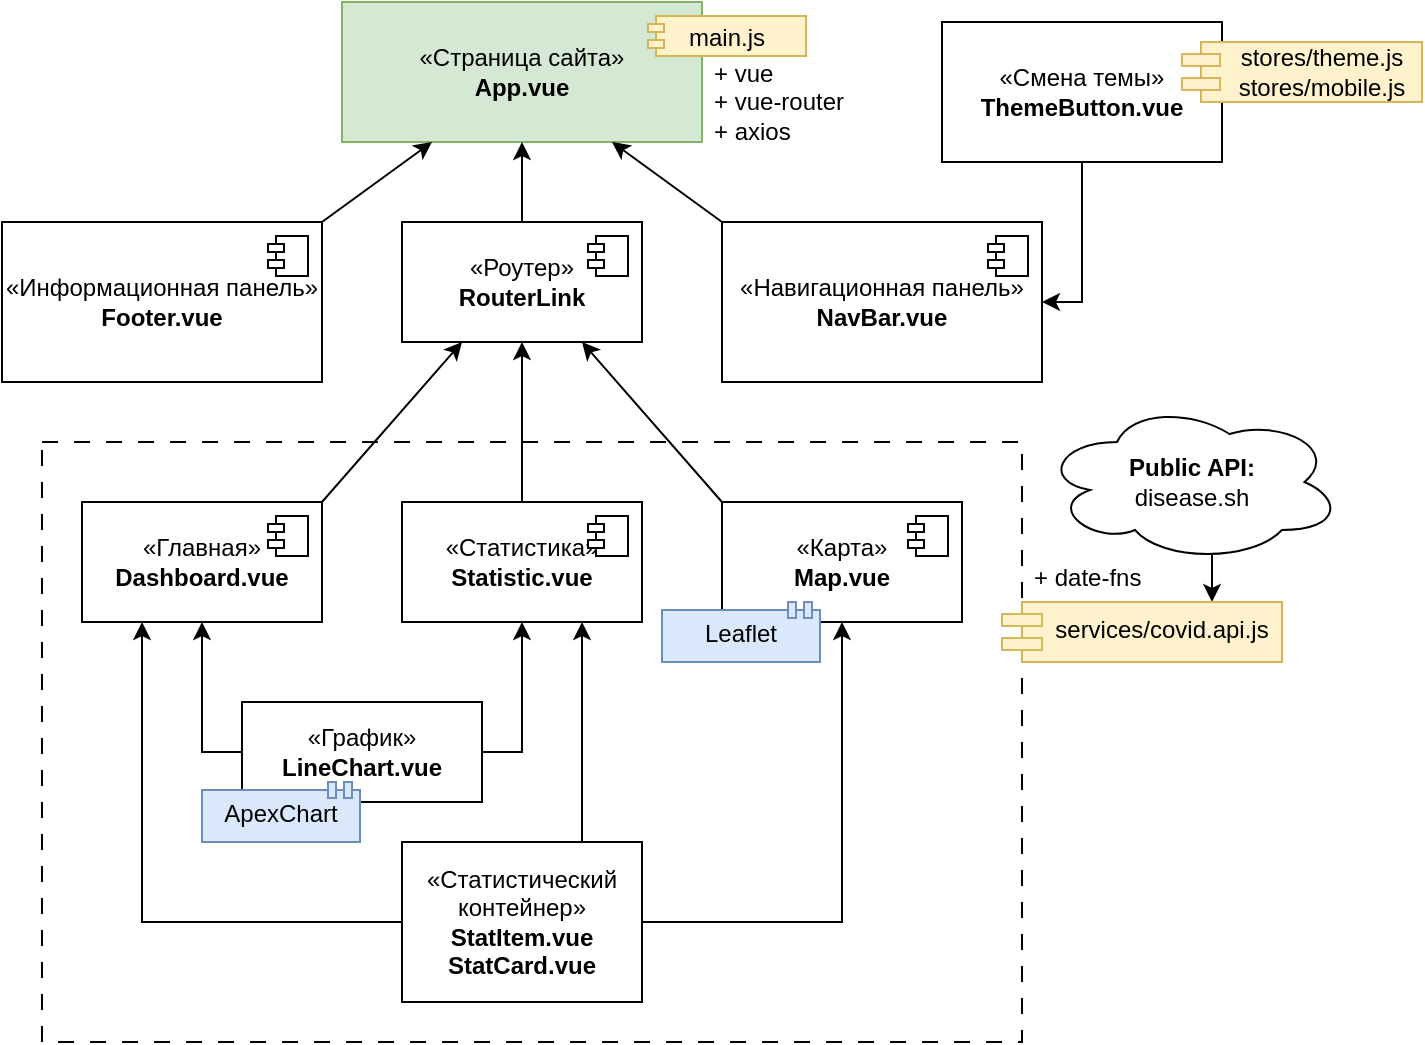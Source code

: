 <mxfile version="28.0.7">
  <diagram name="Страница — 1" id="TMZbmXtrppi8kLyoqYWA">
    <mxGraphModel dx="1042" dy="659" grid="1" gridSize="10" guides="1" tooltips="1" connect="1" arrows="1" fold="1" page="1" pageScale="1" pageWidth="827" pageHeight="1169" math="0" shadow="0">
      <root>
        <mxCell id="0" />
        <mxCell id="1" parent="0" />
        <mxCell id="CB3DuxHhB2KaNCTFFxKB-54" value="" style="rounded=0;whiteSpace=wrap;html=1;fillColor=none;dashed=1;dashPattern=8 8;" parent="1" vertex="1">
          <mxGeometry x="60" y="250" width="490" height="300" as="geometry" />
        </mxCell>
        <mxCell id="CB3DuxHhB2KaNCTFFxKB-1" value="«Страница сайта»&lt;br&gt;&lt;b&gt;App.vue&lt;/b&gt;" style="html=1;dropTarget=0;whiteSpace=wrap;fillColor=#d5e8d4;strokeColor=#82b366;" parent="1" vertex="1">
          <mxGeometry x="210" y="30" width="180" height="70" as="geometry" />
        </mxCell>
        <mxCell id="CB3DuxHhB2KaNCTFFxKB-2" value="main.js" style="shape=module;jettyWidth=8;jettyHeight=4;fillColor=#fff2cc;strokeColor=#d6b656;" parent="CB3DuxHhB2KaNCTFFxKB-1" vertex="1">
          <mxGeometry x="1" width="79" height="20" relative="1" as="geometry">
            <mxPoint x="-27" y="7" as="offset" />
          </mxGeometry>
        </mxCell>
        <mxCell id="CB3DuxHhB2KaNCTFFxKB-30" style="edgeStyle=orthogonalEdgeStyle;rounded=0;orthogonalLoop=1;jettySize=auto;html=1;exitX=0.5;exitY=0;exitDx=0;exitDy=0;entryX=0.5;entryY=1;entryDx=0;entryDy=0;" parent="1" source="CB3DuxHhB2KaNCTFFxKB-3" target="CB3DuxHhB2KaNCTFFxKB-1" edge="1">
          <mxGeometry relative="1" as="geometry" />
        </mxCell>
        <mxCell id="CB3DuxHhB2KaNCTFFxKB-3" value="«Роутер»&lt;br&gt;&lt;b&gt;RouterLink&lt;/b&gt;" style="html=1;dropTarget=0;whiteSpace=wrap;" parent="1" vertex="1">
          <mxGeometry x="240" y="140" width="120" height="60" as="geometry" />
        </mxCell>
        <mxCell id="CB3DuxHhB2KaNCTFFxKB-4" value="" style="shape=module;jettyWidth=8;jettyHeight=4;" parent="CB3DuxHhB2KaNCTFFxKB-3" vertex="1">
          <mxGeometry x="1" width="20" height="20" relative="1" as="geometry">
            <mxPoint x="-27" y="7" as="offset" />
          </mxGeometry>
        </mxCell>
        <mxCell id="qRULUB48sCRfikNsVOeV-1" style="rounded=0;orthogonalLoop=1;jettySize=auto;html=1;exitX=1;exitY=0;exitDx=0;exitDy=0;entryX=0.25;entryY=1;entryDx=0;entryDy=0;" edge="1" parent="1" source="CB3DuxHhB2KaNCTFFxKB-5" target="CB3DuxHhB2KaNCTFFxKB-1">
          <mxGeometry relative="1" as="geometry" />
        </mxCell>
        <mxCell id="CB3DuxHhB2KaNCTFFxKB-5" value="«Информационная панель»&lt;br&gt;&lt;b&gt;Footer.vue&lt;/b&gt;" style="html=1;dropTarget=0;whiteSpace=wrap;" parent="1" vertex="1">
          <mxGeometry x="40" y="140" width="160" height="80" as="geometry" />
        </mxCell>
        <mxCell id="CB3DuxHhB2KaNCTFFxKB-6" value="" style="shape=module;jettyWidth=8;jettyHeight=4;" parent="CB3DuxHhB2KaNCTFFxKB-5" vertex="1">
          <mxGeometry x="1" width="20" height="20" relative="1" as="geometry">
            <mxPoint x="-27" y="7" as="offset" />
          </mxGeometry>
        </mxCell>
        <mxCell id="qRULUB48sCRfikNsVOeV-2" style="rounded=0;orthogonalLoop=1;jettySize=auto;html=1;exitX=0;exitY=0;exitDx=0;exitDy=0;entryX=0.75;entryY=1;entryDx=0;entryDy=0;" edge="1" parent="1" source="CB3DuxHhB2KaNCTFFxKB-7" target="CB3DuxHhB2KaNCTFFxKB-1">
          <mxGeometry relative="1" as="geometry" />
        </mxCell>
        <mxCell id="CB3DuxHhB2KaNCTFFxKB-7" value="«Навигационная панель»&lt;br&gt;&lt;b&gt;NavBar.vue&lt;/b&gt;" style="html=1;dropTarget=0;whiteSpace=wrap;" parent="1" vertex="1">
          <mxGeometry x="400" y="140" width="160" height="80" as="geometry" />
        </mxCell>
        <mxCell id="CB3DuxHhB2KaNCTFFxKB-8" value="" style="shape=module;jettyWidth=8;jettyHeight=4;" parent="CB3DuxHhB2KaNCTFFxKB-7" vertex="1">
          <mxGeometry x="1" width="20" height="20" relative="1" as="geometry">
            <mxPoint x="-27" y="7" as="offset" />
          </mxGeometry>
        </mxCell>
        <mxCell id="CB3DuxHhB2KaNCTFFxKB-35" style="edgeStyle=orthogonalEdgeStyle;rounded=0;orthogonalLoop=1;jettySize=auto;html=1;exitX=0.5;exitY=0;exitDx=0;exitDy=0;entryX=0.5;entryY=1;entryDx=0;entryDy=0;" parent="1" source="CB3DuxHhB2KaNCTFFxKB-9" target="CB3DuxHhB2KaNCTFFxKB-3" edge="1">
          <mxGeometry relative="1" as="geometry" />
        </mxCell>
        <mxCell id="CB3DuxHhB2KaNCTFFxKB-9" value="«Статистика»&lt;br&gt;&lt;b&gt;Statistic.vue&lt;/b&gt;" style="html=1;dropTarget=0;whiteSpace=wrap;" parent="1" vertex="1">
          <mxGeometry x="240" y="280" width="120" height="60" as="geometry" />
        </mxCell>
        <mxCell id="CB3DuxHhB2KaNCTFFxKB-10" value="" style="shape=module;jettyWidth=8;jettyHeight=4;" parent="CB3DuxHhB2KaNCTFFxKB-9" vertex="1">
          <mxGeometry x="1" width="20" height="20" relative="1" as="geometry">
            <mxPoint x="-27" y="7" as="offset" />
          </mxGeometry>
        </mxCell>
        <mxCell id="CB3DuxHhB2KaNCTFFxKB-34" style="rounded=0;orthogonalLoop=1;jettySize=auto;html=1;exitX=0;exitY=0;exitDx=0;exitDy=0;entryX=0.75;entryY=1;entryDx=0;entryDy=0;" parent="1" source="CB3DuxHhB2KaNCTFFxKB-11" target="CB3DuxHhB2KaNCTFFxKB-3" edge="1">
          <mxGeometry relative="1" as="geometry" />
        </mxCell>
        <mxCell id="CB3DuxHhB2KaNCTFFxKB-11" value="«Карта»&lt;br&gt;&lt;b&gt;Map.vue&lt;/b&gt;" style="html=1;dropTarget=0;whiteSpace=wrap;" parent="1" vertex="1">
          <mxGeometry x="400" y="280" width="120" height="60" as="geometry" />
        </mxCell>
        <mxCell id="CB3DuxHhB2KaNCTFFxKB-12" value="" style="shape=module;jettyWidth=8;jettyHeight=4;" parent="CB3DuxHhB2KaNCTFFxKB-11" vertex="1">
          <mxGeometry x="1" width="20" height="20" relative="1" as="geometry">
            <mxPoint x="-27" y="7" as="offset" />
          </mxGeometry>
        </mxCell>
        <mxCell id="CB3DuxHhB2KaNCTFFxKB-33" style="rounded=0;orthogonalLoop=1;jettySize=auto;html=1;exitX=1;exitY=0;exitDx=0;exitDy=0;entryX=0.25;entryY=1;entryDx=0;entryDy=0;" parent="1" source="CB3DuxHhB2KaNCTFFxKB-13" target="CB3DuxHhB2KaNCTFFxKB-3" edge="1">
          <mxGeometry relative="1" as="geometry" />
        </mxCell>
        <mxCell id="CB3DuxHhB2KaNCTFFxKB-13" value="«Главная»&lt;br&gt;&lt;b&gt;Dashboard.vue&lt;/b&gt;" style="html=1;dropTarget=0;whiteSpace=wrap;" parent="1" vertex="1">
          <mxGeometry x="80" y="280" width="120" height="60" as="geometry" />
        </mxCell>
        <mxCell id="CB3DuxHhB2KaNCTFFxKB-14" value="" style="shape=module;jettyWidth=8;jettyHeight=4;" parent="CB3DuxHhB2KaNCTFFxKB-13" vertex="1">
          <mxGeometry x="1" width="20" height="20" relative="1" as="geometry">
            <mxPoint x="-27" y="7" as="offset" />
          </mxGeometry>
        </mxCell>
        <mxCell id="CB3DuxHhB2KaNCTFFxKB-40" style="edgeStyle=orthogonalEdgeStyle;rounded=0;orthogonalLoop=1;jettySize=auto;html=1;exitX=0;exitY=0.5;exitDx=0;exitDy=0;" parent="1" source="CB3DuxHhB2KaNCTFFxKB-15" edge="1">
          <mxGeometry relative="1" as="geometry">
            <mxPoint x="140" y="340" as="targetPoint" />
          </mxGeometry>
        </mxCell>
        <mxCell id="CB3DuxHhB2KaNCTFFxKB-42" style="edgeStyle=orthogonalEdgeStyle;rounded=0;orthogonalLoop=1;jettySize=auto;html=1;exitX=1;exitY=0.5;exitDx=0;exitDy=0;entryX=0.5;entryY=1;entryDx=0;entryDy=0;" parent="1" source="CB3DuxHhB2KaNCTFFxKB-15" target="CB3DuxHhB2KaNCTFFxKB-9" edge="1">
          <mxGeometry relative="1" as="geometry" />
        </mxCell>
        <mxCell id="CB3DuxHhB2KaNCTFFxKB-15" value="«График»&lt;br&gt;&lt;b&gt;LineChart.vue&lt;/b&gt;" style="html=1;dropTarget=0;whiteSpace=wrap;" parent="1" vertex="1">
          <mxGeometry x="160" y="380" width="120" height="50" as="geometry" />
        </mxCell>
        <mxCell id="CB3DuxHhB2KaNCTFFxKB-16" value="ApexChart" style="shape=module;jettyWidth=8;jettyHeight=4;direction=south;fillColor=#dae8fc;strokeColor=#6c8ebf;" parent="CB3DuxHhB2KaNCTFFxKB-15" vertex="1">
          <mxGeometry x="1" width="79" height="30" relative="1" as="geometry">
            <mxPoint x="-140" y="40" as="offset" />
          </mxGeometry>
        </mxCell>
        <mxCell id="CB3DuxHhB2KaNCTFFxKB-39" style="edgeStyle=orthogonalEdgeStyle;rounded=0;orthogonalLoop=1;jettySize=auto;html=1;exitX=1;exitY=0.5;exitDx=0;exitDy=0;entryX=0.5;entryY=1;entryDx=0;entryDy=0;" parent="1" source="CB3DuxHhB2KaNCTFFxKB-21" target="CB3DuxHhB2KaNCTFFxKB-11" edge="1">
          <mxGeometry relative="1" as="geometry" />
        </mxCell>
        <mxCell id="CB3DuxHhB2KaNCTFFxKB-59" style="edgeStyle=orthogonalEdgeStyle;rounded=0;orthogonalLoop=1;jettySize=auto;html=1;exitX=0.75;exitY=0;exitDx=0;exitDy=0;entryX=0.75;entryY=1;entryDx=0;entryDy=0;" parent="1" source="CB3DuxHhB2KaNCTFFxKB-21" target="CB3DuxHhB2KaNCTFFxKB-9" edge="1">
          <mxGeometry relative="1" as="geometry" />
        </mxCell>
        <mxCell id="CB3DuxHhB2KaNCTFFxKB-60" style="edgeStyle=orthogonalEdgeStyle;rounded=0;orthogonalLoop=1;jettySize=auto;html=1;exitX=0;exitY=0.5;exitDx=0;exitDy=0;entryX=0.25;entryY=1;entryDx=0;entryDy=0;" parent="1" source="CB3DuxHhB2KaNCTFFxKB-21" target="CB3DuxHhB2KaNCTFFxKB-13" edge="1">
          <mxGeometry relative="1" as="geometry" />
        </mxCell>
        <mxCell id="CB3DuxHhB2KaNCTFFxKB-21" value="«Статистический контейнер»&lt;br&gt;&lt;div&gt;&lt;b&gt;StatItem.vue&lt;/b&gt;&lt;/div&gt;&lt;div&gt;&lt;b&gt;StatCard.vue&lt;/b&gt;&lt;/div&gt;" style="html=1;dropTarget=0;whiteSpace=wrap;" parent="1" vertex="1">
          <mxGeometry x="240" y="450" width="120" height="80" as="geometry" />
        </mxCell>
        <mxCell id="CB3DuxHhB2KaNCTFFxKB-22" value="Leaflet" style="shape=module;jettyWidth=8;jettyHeight=4;direction=south;fillColor=#dae8fc;strokeColor=#6c8ebf;" parent="CB3DuxHhB2KaNCTFFxKB-21" vertex="1">
          <mxGeometry x="1" width="79" height="30" relative="1" as="geometry">
            <mxPoint x="10" y="-120" as="offset" />
          </mxGeometry>
        </mxCell>
        <mxCell id="qRULUB48sCRfikNsVOeV-4" style="edgeStyle=orthogonalEdgeStyle;rounded=0;orthogonalLoop=1;jettySize=auto;html=1;exitX=0.5;exitY=1;exitDx=0;exitDy=0;entryX=1;entryY=0.5;entryDx=0;entryDy=0;" edge="1" parent="1" source="CB3DuxHhB2KaNCTFFxKB-23" target="CB3DuxHhB2KaNCTFFxKB-7">
          <mxGeometry relative="1" as="geometry" />
        </mxCell>
        <mxCell id="CB3DuxHhB2KaNCTFFxKB-23" value="«Смена темы»&lt;br&gt;&lt;b&gt;ThemeButton.vue&lt;/b&gt;" style="html=1;dropTarget=0;whiteSpace=wrap;" parent="1" vertex="1">
          <mxGeometry x="510" y="40" width="140" height="70" as="geometry" />
        </mxCell>
        <mxCell id="CB3DuxHhB2KaNCTFFxKB-51" value="&lt;div&gt;stores/theme.js&lt;/div&gt;&lt;div&gt;stores/mobile.js&lt;/div&gt;" style="shape=module;align=center;spacingLeft=20;align=center;verticalAlign=middle;whiteSpace=wrap;html=1;jettyWidth=19;jettyHeight=6;fillColor=#fff2cc;strokeColor=#d6b656;" parent="1" vertex="1">
          <mxGeometry x="630" y="50" width="120" height="30" as="geometry" />
        </mxCell>
        <mxCell id="VUbbE_UvO5rq-D_68dyQ-1" style="edgeStyle=orthogonalEdgeStyle;rounded=0;orthogonalLoop=1;jettySize=auto;html=1;exitX=0.55;exitY=0.95;exitDx=0;exitDy=0;exitPerimeter=0;entryX=0.75;entryY=0;entryDx=0;entryDy=0;" parent="1" source="CB3DuxHhB2KaNCTFFxKB-53" target="CB3DuxHhB2KaNCTFFxKB-55" edge="1">
          <mxGeometry relative="1" as="geometry" />
        </mxCell>
        <mxCell id="CB3DuxHhB2KaNCTFFxKB-53" value="&lt;div&gt;&lt;b&gt;Public API:&lt;/b&gt;&lt;/div&gt;&lt;div&gt;disease.sh&lt;/div&gt;" style="ellipse;shape=cloud;whiteSpace=wrap;html=1;" parent="1" vertex="1">
          <mxGeometry x="560" y="230" width="150" height="80" as="geometry" />
        </mxCell>
        <mxCell id="CB3DuxHhB2KaNCTFFxKB-55" value="services/covid.api.js" style="shape=module;align=left;spacingLeft=20;align=center;verticalAlign=top;whiteSpace=wrap;html=1;jettyWidth=20;jettyHeight=6;fillColor=#fff2cc;strokeColor=#d6b656;" parent="1" vertex="1">
          <mxGeometry x="540" y="330" width="140" height="30" as="geometry" />
        </mxCell>
        <mxCell id="VUbbE_UvO5rq-D_68dyQ-7" value="+ vue&lt;br&gt;+ vue-router&lt;br&gt;+ axios" style="text;strokeColor=none;fillColor=none;align=left;verticalAlign=top;spacingLeft=4;spacingRight=4;overflow=hidden;rotatable=0;points=[[0,0.5],[1,0.5]];portConstraint=eastwest;whiteSpace=wrap;html=1;" parent="1" vertex="1">
          <mxGeometry x="390" y="52" width="100" height="58" as="geometry" />
        </mxCell>
        <mxCell id="VUbbE_UvO5rq-D_68dyQ-8" value="+ date-fns" style="text;strokeColor=none;fillColor=none;align=left;verticalAlign=top;spacingLeft=4;spacingRight=4;overflow=hidden;rotatable=0;points=[[0,0.5],[1,0.5]];portConstraint=eastwest;whiteSpace=wrap;html=1;" parent="1" vertex="1">
          <mxGeometry x="550" y="304" width="100" height="26" as="geometry" />
        </mxCell>
      </root>
    </mxGraphModel>
  </diagram>
</mxfile>
